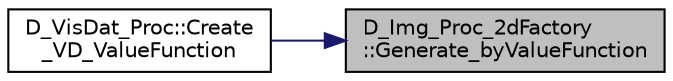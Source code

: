 digraph "D_Img_Proc_2dFactory::Generate_byValueFunction"
{
 // LATEX_PDF_SIZE
  edge [fontname="Helvetica",fontsize="10",labelfontname="Helvetica",labelfontsize="10"];
  node [fontname="Helvetica",fontsize="10",shape=record];
  rankdir="RL";
  Node1 [label="D_Img_Proc_2dFactory\l::Generate_byValueFunction",height=0.2,width=0.4,color="black", fillcolor="grey75", style="filled", fontcolor="black",tooltip=" "];
  Node1 -> Node2 [dir="back",color="midnightblue",fontsize="10",style="solid"];
  Node2 [label="D_VisDat_Proc::Create\l_VD_ValueFunction",height=0.2,width=0.4,color="black", fillcolor="white", style="filled",URL="$class_d___vis_dat___proc.html#aaab293dcac9017265faa9e8ee2cba2cc",tooltip=" "];
}
